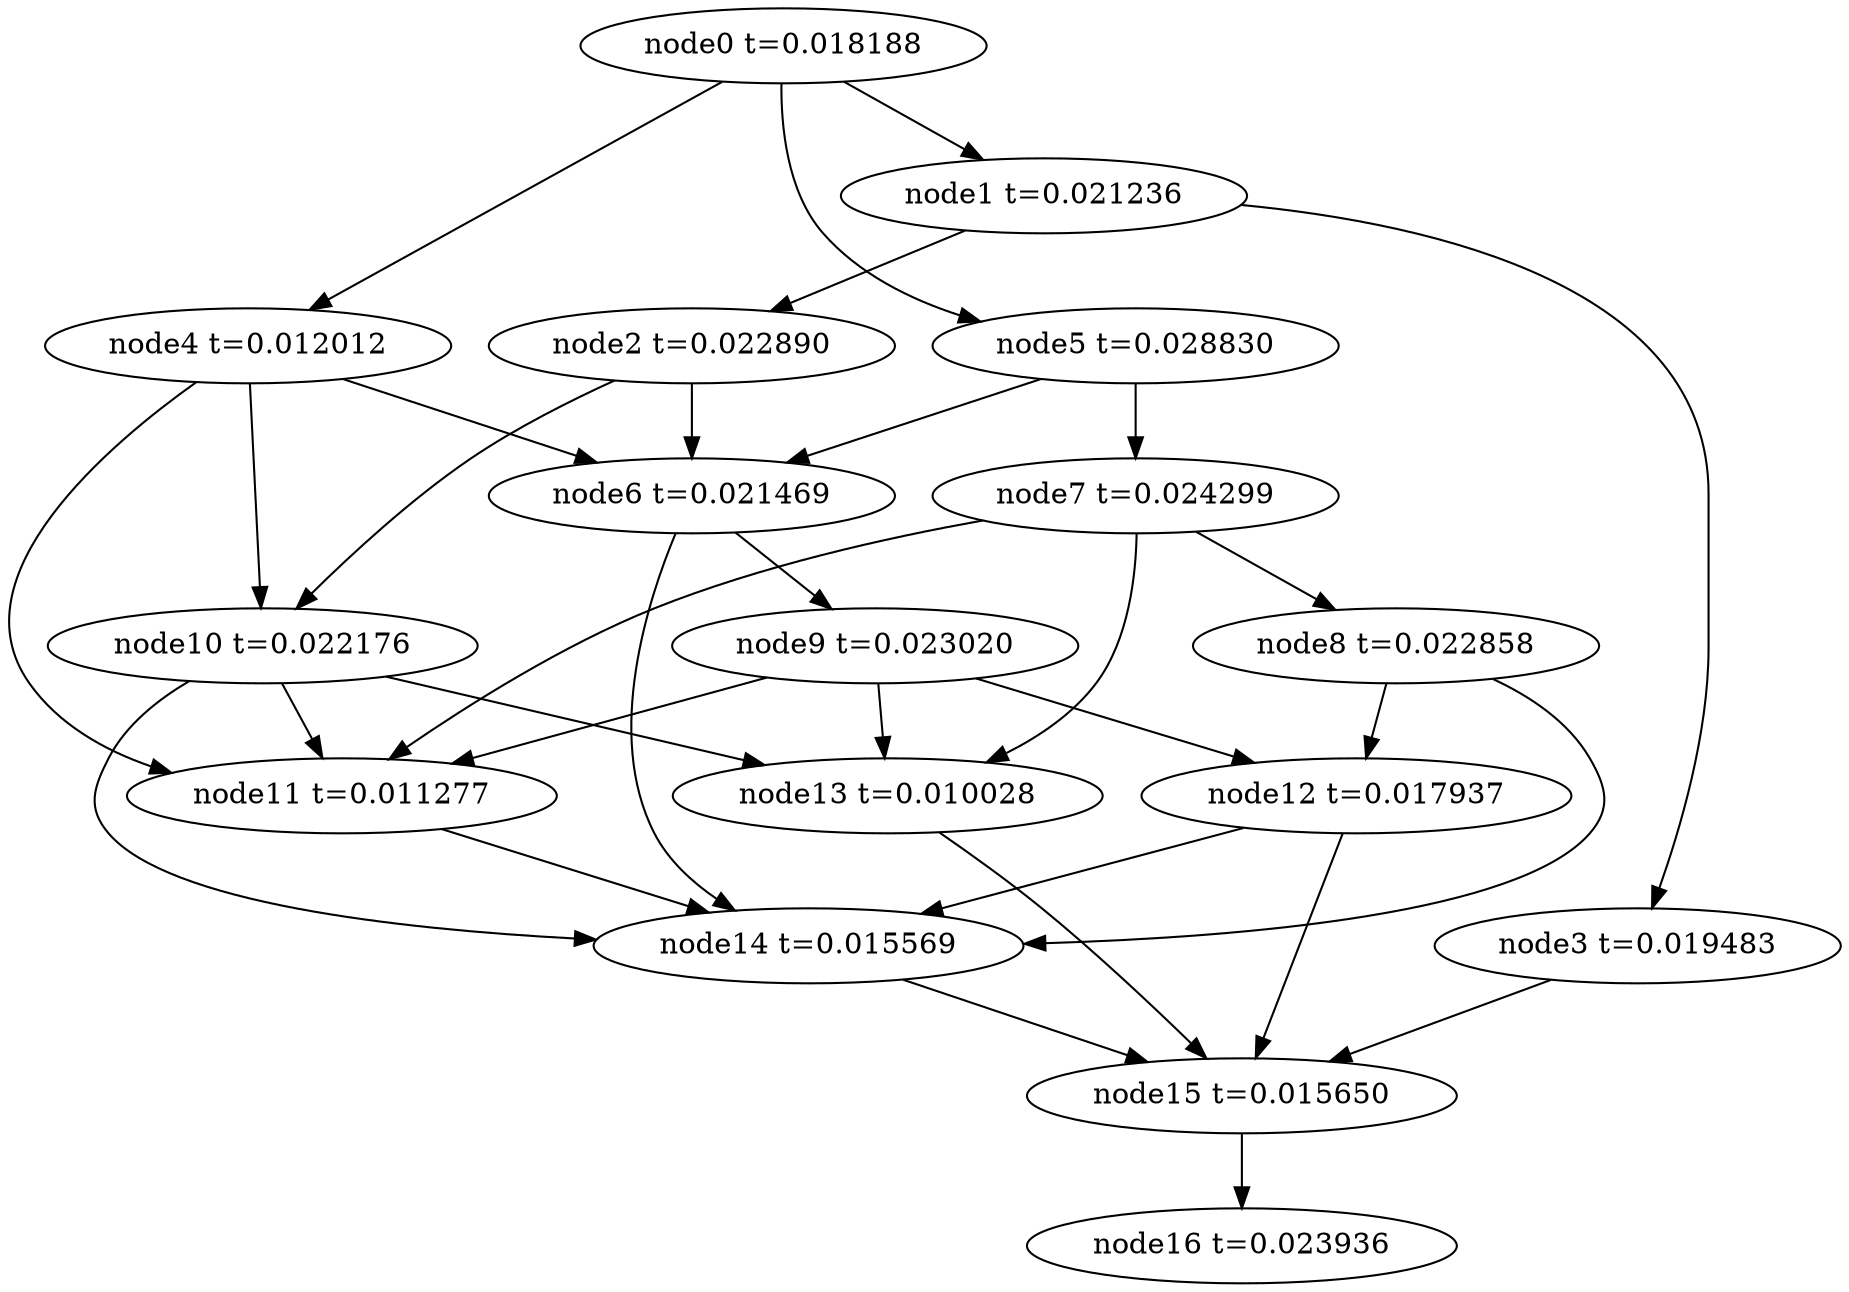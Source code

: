 digraph g{
	node16[label="node16 t=0.023936"]
	node15 -> node16
	node15[label="node15 t=0.015650"];
	node14 -> node15
	node14[label="node14 t=0.015569"];
	node13 -> node15
	node13[label="node13 t=0.010028"];
	node12 -> node15
	node12 -> node14
	node12[label="node12 t=0.017937"];
	node11 -> node14
	node11[label="node11 t=0.011277"];
	node10 -> node14
	node10 -> node13
	node10 -> node11
	node10[label="node10 t=0.022176"];
	node9 -> node13
	node9 -> node12
	node9 -> node11
	node9[label="node9 t=0.023020"];
	node8 -> node14
	node8 -> node12
	node8[label="node8 t=0.022858"];
	node7 -> node13
	node7 -> node11
	node7 -> node8
	node7[label="node7 t=0.024299"];
	node6 -> node14
	node6 -> node9
	node6[label="node6 t=0.021469"];
	node5 -> node7
	node5 -> node6
	node5[label="node5 t=0.028830"];
	node4 -> node11
	node4 -> node10
	node4 -> node6
	node4[label="node4 t=0.012012"];
	node3 -> node15
	node3[label="node3 t=0.019483"];
	node2 -> node10
	node2 -> node6
	node2[label="node2 t=0.022890"];
	node1 -> node3
	node1 -> node2
	node1[label="node1 t=0.021236"];
	node0 -> node5
	node0 -> node4
	node0 -> node1
	node0[label="node0 t=0.018188"];
}
